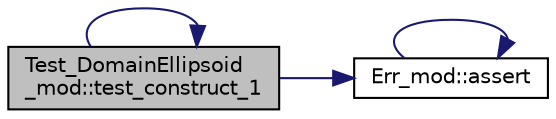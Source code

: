 digraph "Test_DomainEllipsoid_mod::test_construct_1"
{
 // LATEX_PDF_SIZE
  edge [fontname="Helvetica",fontsize="10",labelfontname="Helvetica",labelfontsize="10"];
  node [fontname="Helvetica",fontsize="10",shape=record];
  rankdir="LR";
  Node1 [label="Test_DomainEllipsoid\l_mod::test_construct_1",height=0.2,width=0.4,color="black", fillcolor="grey75", style="filled", fontcolor="black",tooltip="Test construct for a 1-dimensional spherical domain."];
  Node1 -> Node2 [color="midnightblue",fontsize="10",style="solid",fontname="Helvetica"];
  Node2 [label="Err_mod::assert",height=0.2,width=0.4,color="black", fillcolor="white", style="filled",URL="$namespaceErr__mod.html#a36a83db6a4f7bbdd52e4e1a4da550e31",tooltip="Verify the assertion holds. If not, print the (optional) input message on stdout and return or error-..."];
  Node2 -> Node2 [color="midnightblue",fontsize="10",style="solid",fontname="Helvetica"];
  Node1 -> Node1 [color="midnightblue",fontsize="10",style="solid",fontname="Helvetica"];
}
